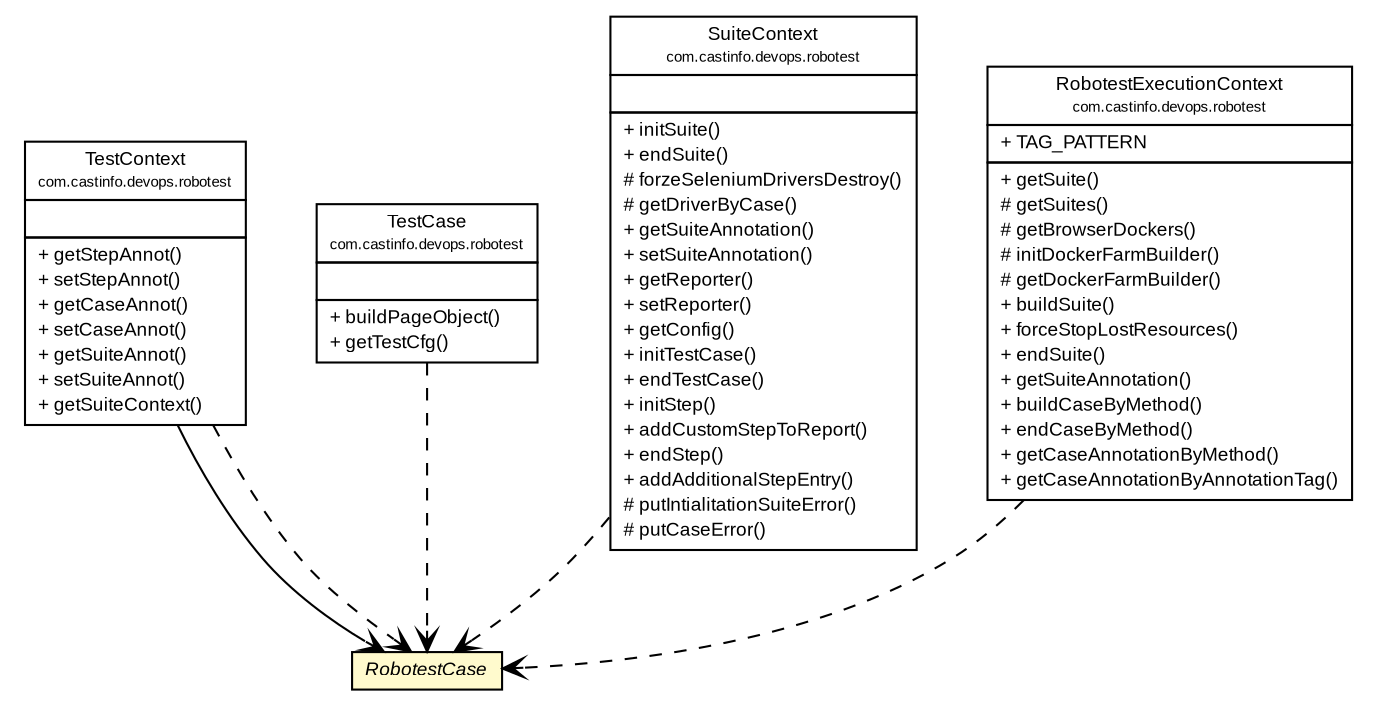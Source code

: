 #!/usr/local/bin/dot
#
# Class diagram 
# Generated by UMLGraph version R5_6-24-gf6e263 (https://www.umlgraph.org/)
#

digraph G {
	edge [fontname="arial",fontsize=10,labelfontname="arial",labelfontsize=10];
	node [fontname="arial",fontsize=10,shape=plaintext];
	nodesep=0.25;
	ranksep=0.5;
	// com.castinfo.devops.robotest.annot.RobotestCase
	c1465 [label=<<table title="com.castinfo.devops.robotest.annot.RobotestCase" border="0" cellborder="1" cellspacing="0" cellpadding="2" port="p" bgcolor="lemonChiffon" href="./RobotestCase.html">
		<tr><td><table border="0" cellspacing="0" cellpadding="1">
<tr><td align="center" balign="center"><font face="arial italic"> RobotestCase </font></td></tr>
		</table></td></tr>
		</table>>, URL="./RobotestCase.html", fontname="arial", fontcolor="black", fontsize=9.0];
	// com.castinfo.devops.robotest.TestContext
	c1481 [label=<<table title="com.castinfo.devops.robotest.TestContext" border="0" cellborder="1" cellspacing="0" cellpadding="2" port="p" href="../TestContext.html">
		<tr><td><table border="0" cellspacing="0" cellpadding="1">
<tr><td align="center" balign="center"> TestContext </td></tr>
<tr><td align="center" balign="center"><font point-size="7.0"> com.castinfo.devops.robotest </font></td></tr>
		</table></td></tr>
		<tr><td><table border="0" cellspacing="0" cellpadding="1">
<tr><td align="left" balign="left">  </td></tr>
		</table></td></tr>
		<tr><td><table border="0" cellspacing="0" cellpadding="1">
<tr><td align="left" balign="left"> + getStepAnnot() </td></tr>
<tr><td align="left" balign="left"> + setStepAnnot() </td></tr>
<tr><td align="left" balign="left"> + getCaseAnnot() </td></tr>
<tr><td align="left" balign="left"> + setCaseAnnot() </td></tr>
<tr><td align="left" balign="left"> + getSuiteAnnot() </td></tr>
<tr><td align="left" balign="left"> + setSuiteAnnot() </td></tr>
<tr><td align="left" balign="left"> + getSuiteContext() </td></tr>
		</table></td></tr>
		</table>>, URL="../TestContext.html", fontname="arial", fontcolor="black", fontsize=9.0];
	// com.castinfo.devops.robotest.TestCase
	c1482 [label=<<table title="com.castinfo.devops.robotest.TestCase" border="0" cellborder="1" cellspacing="0" cellpadding="2" port="p" href="../TestCase.html">
		<tr><td><table border="0" cellspacing="0" cellpadding="1">
<tr><td align="center" balign="center"> TestCase </td></tr>
<tr><td align="center" balign="center"><font point-size="7.0"> com.castinfo.devops.robotest </font></td></tr>
		</table></td></tr>
		<tr><td><table border="0" cellspacing="0" cellpadding="1">
<tr><td align="left" balign="left">  </td></tr>
		</table></td></tr>
		<tr><td><table border="0" cellspacing="0" cellpadding="1">
<tr><td align="left" balign="left"> + buildPageObject() </td></tr>
<tr><td align="left" balign="left"> + getTestCfg() </td></tr>
		</table></td></tr>
		</table>>, URL="../TestCase.html", fontname="arial", fontcolor="black", fontsize=9.0];
	// com.castinfo.devops.robotest.SuiteContext
	c1483 [label=<<table title="com.castinfo.devops.robotest.SuiteContext" border="0" cellborder="1" cellspacing="0" cellpadding="2" port="p" href="../SuiteContext.html">
		<tr><td><table border="0" cellspacing="0" cellpadding="1">
<tr><td align="center" balign="center"> SuiteContext </td></tr>
<tr><td align="center" balign="center"><font point-size="7.0"> com.castinfo.devops.robotest </font></td></tr>
		</table></td></tr>
		<tr><td><table border="0" cellspacing="0" cellpadding="1">
<tr><td align="left" balign="left">  </td></tr>
		</table></td></tr>
		<tr><td><table border="0" cellspacing="0" cellpadding="1">
<tr><td align="left" balign="left"> + initSuite() </td></tr>
<tr><td align="left" balign="left"> + endSuite() </td></tr>
<tr><td align="left" balign="left"> # forzeSeleniumDriversDestroy() </td></tr>
<tr><td align="left" balign="left"> # getDriverByCase() </td></tr>
<tr><td align="left" balign="left"> + getSuiteAnnotation() </td></tr>
<tr><td align="left" balign="left"> + setSuiteAnnotation() </td></tr>
<tr><td align="left" balign="left"> + getReporter() </td></tr>
<tr><td align="left" balign="left"> + setReporter() </td></tr>
<tr><td align="left" balign="left"> + getConfig() </td></tr>
<tr><td align="left" balign="left"> + initTestCase() </td></tr>
<tr><td align="left" balign="left"> + endTestCase() </td></tr>
<tr><td align="left" balign="left"> + initStep() </td></tr>
<tr><td align="left" balign="left"> + addCustomStepToReport() </td></tr>
<tr><td align="left" balign="left"> + endStep() </td></tr>
<tr><td align="left" balign="left"> + addAdditionalStepEntry() </td></tr>
<tr><td align="left" balign="left"> # putIntialitationSuiteError() </td></tr>
<tr><td align="left" balign="left"> # putCaseError() </td></tr>
		</table></td></tr>
		</table>>, URL="../SuiteContext.html", fontname="arial", fontcolor="black", fontsize=9.0];
	// com.castinfo.devops.robotest.RobotestExecutionContext
	c1486 [label=<<table title="com.castinfo.devops.robotest.RobotestExecutionContext" border="0" cellborder="1" cellspacing="0" cellpadding="2" port="p" href="../RobotestExecutionContext.html">
		<tr><td><table border="0" cellspacing="0" cellpadding="1">
<tr><td align="center" balign="center"> RobotestExecutionContext </td></tr>
<tr><td align="center" balign="center"><font point-size="7.0"> com.castinfo.devops.robotest </font></td></tr>
		</table></td></tr>
		<tr><td><table border="0" cellspacing="0" cellpadding="1">
<tr><td align="left" balign="left"> + TAG_PATTERN </td></tr>
		</table></td></tr>
		<tr><td><table border="0" cellspacing="0" cellpadding="1">
<tr><td align="left" balign="left"> + getSuite() </td></tr>
<tr><td align="left" balign="left"> # getSuites() </td></tr>
<tr><td align="left" balign="left"> # getBrowserDockers() </td></tr>
<tr><td align="left" balign="left"> # initDockerFarmBuilder() </td></tr>
<tr><td align="left" balign="left"> # getDockerFarmBuilder() </td></tr>
<tr><td align="left" balign="left"> + buildSuite() </td></tr>
<tr><td align="left" balign="left"> + forceStopLostResources() </td></tr>
<tr><td align="left" balign="left"> + endSuite() </td></tr>
<tr><td align="left" balign="left"> + getSuiteAnnotation() </td></tr>
<tr><td align="left" balign="left"> + buildCaseByMethod() </td></tr>
<tr><td align="left" balign="left"> + endCaseByMethod() </td></tr>
<tr><td align="left" balign="left"> + getCaseAnnotationByMethod() </td></tr>
<tr><td align="left" balign="left"> + getCaseAnnotationByAnnotationTag() </td></tr>
		</table></td></tr>
		</table>>, URL="../RobotestExecutionContext.html", fontname="arial", fontcolor="black", fontsize=9.0];
	// com.castinfo.devops.robotest.TestContext NAVASSOC com.castinfo.devops.robotest.annot.RobotestCase
	c1481:p -> c1465:p [taillabel="", label="", headlabel="", fontname="arial", fontcolor="black", fontsize=10.0, color="black", arrowhead=open];
	// com.castinfo.devops.robotest.TestContext DEPEND com.castinfo.devops.robotest.annot.RobotestCase
	c1481:p -> c1465:p [taillabel="", label="", headlabel="", fontname="arial", fontcolor="black", fontsize=10.0, color="black", arrowhead=open, style=dashed];
	// com.castinfo.devops.robotest.TestCase DEPEND com.castinfo.devops.robotest.annot.RobotestCase
	c1482:p -> c1465:p [taillabel="", label="", headlabel="", fontname="arial", fontcolor="black", fontsize=10.0, color="black", arrowhead=open, style=dashed];
	// com.castinfo.devops.robotest.SuiteContext DEPEND com.castinfo.devops.robotest.annot.RobotestCase
	c1483:p -> c1465:p [taillabel="", label="", headlabel="", fontname="arial", fontcolor="black", fontsize=10.0, color="black", arrowhead=open, style=dashed];
	// com.castinfo.devops.robotest.RobotestExecutionContext DEPEND com.castinfo.devops.robotest.annot.RobotestCase
	c1486:p -> c1465:p [taillabel="", label="", headlabel="", fontname="arial", fontcolor="black", fontsize=10.0, color="black", arrowhead=open, style=dashed];
}


